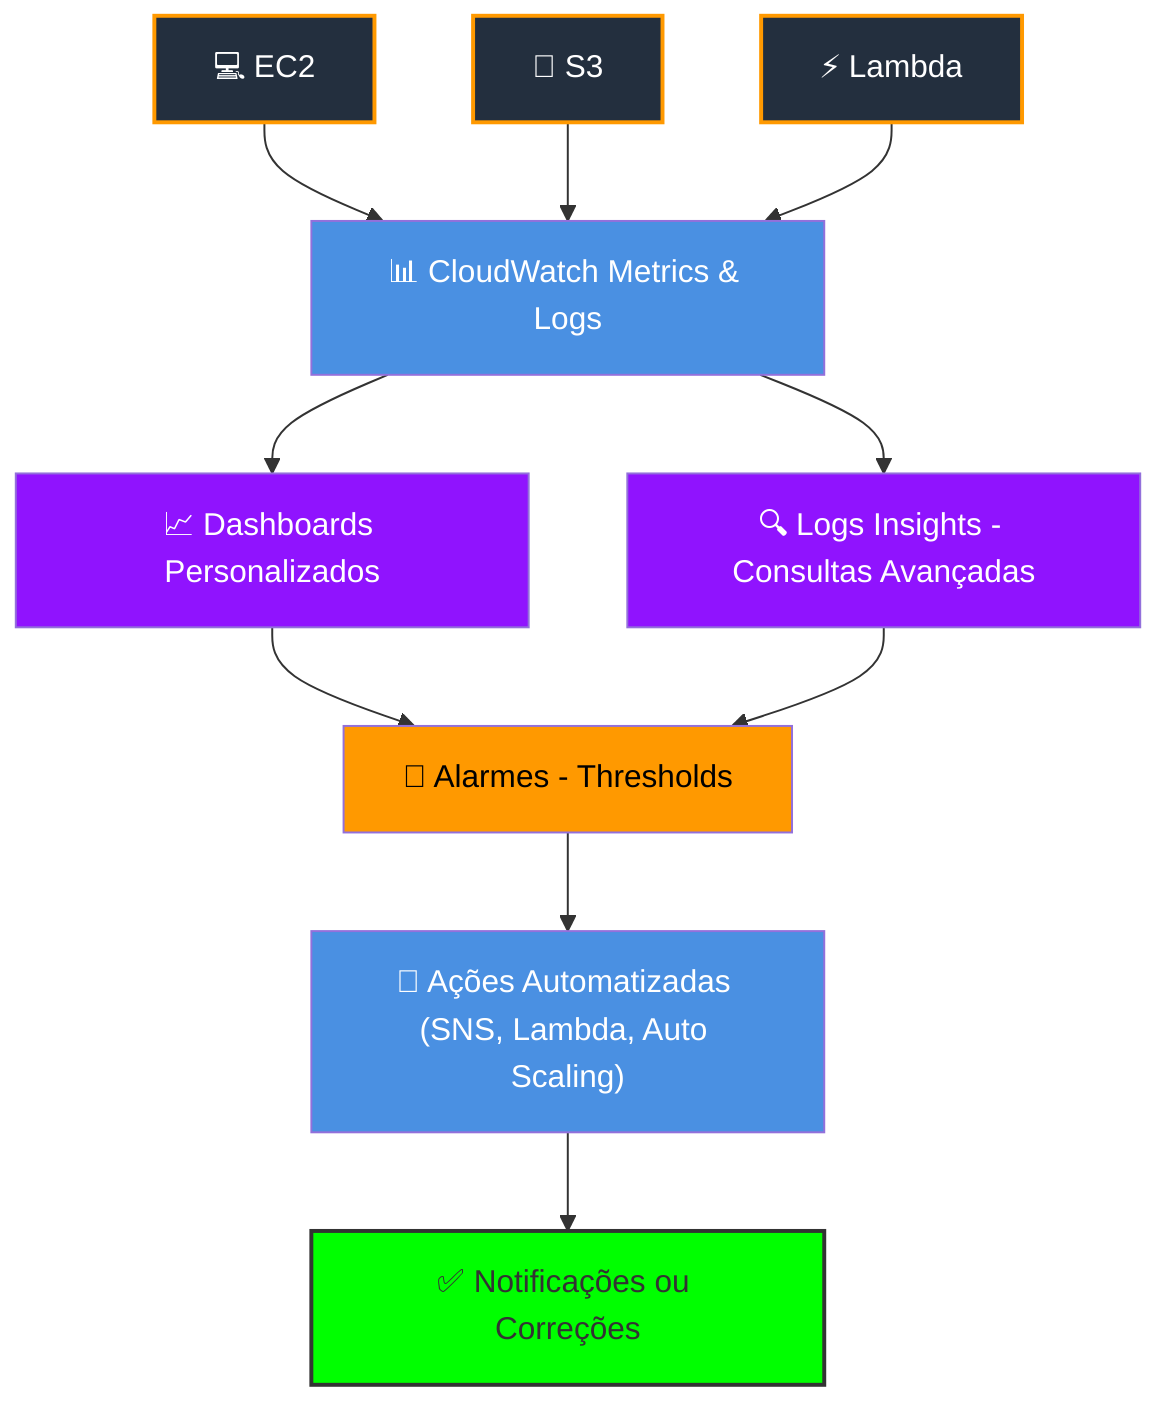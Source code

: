 graph TD
    A["💻 EC2"] --> D["📊 CloudWatch Metrics & Logs"]
    B["📁 S3"] --> D
    C["⚡ Lambda"] --> D
    D --> E["📈 Dashboards Personalizados"]
    D --> F["🔍 Logs Insights - Consultas Avançadas"]
    E --> G["🚨 Alarmes - Thresholds"]
    F --> G
    G --> H["🤖 Ações Automatizadas (SNS, Lambda, Auto Scaling)"]
    H --> I["✅ Notificações ou Correções"]

    style A fill:#232F3E,stroke:#F90,stroke-width:2px,color:#FFF
    style B fill:#232F3E,stroke:#F90,stroke-width:2px,color:#FFF
    style C fill:#232F3E,stroke:#F90,stroke-width:2px,color:#FFF
    style D fill:#4A90E2,color:#FFF
    style E fill:#9013FE,color:#FFF
    style F fill:#9013FE,color:#FFF
    style G fill:#FF9900,color:#000
    style H fill:#4A90E2,color:#FFF
    style I fill:#00FF00,stroke:#333,stroke-width:2px